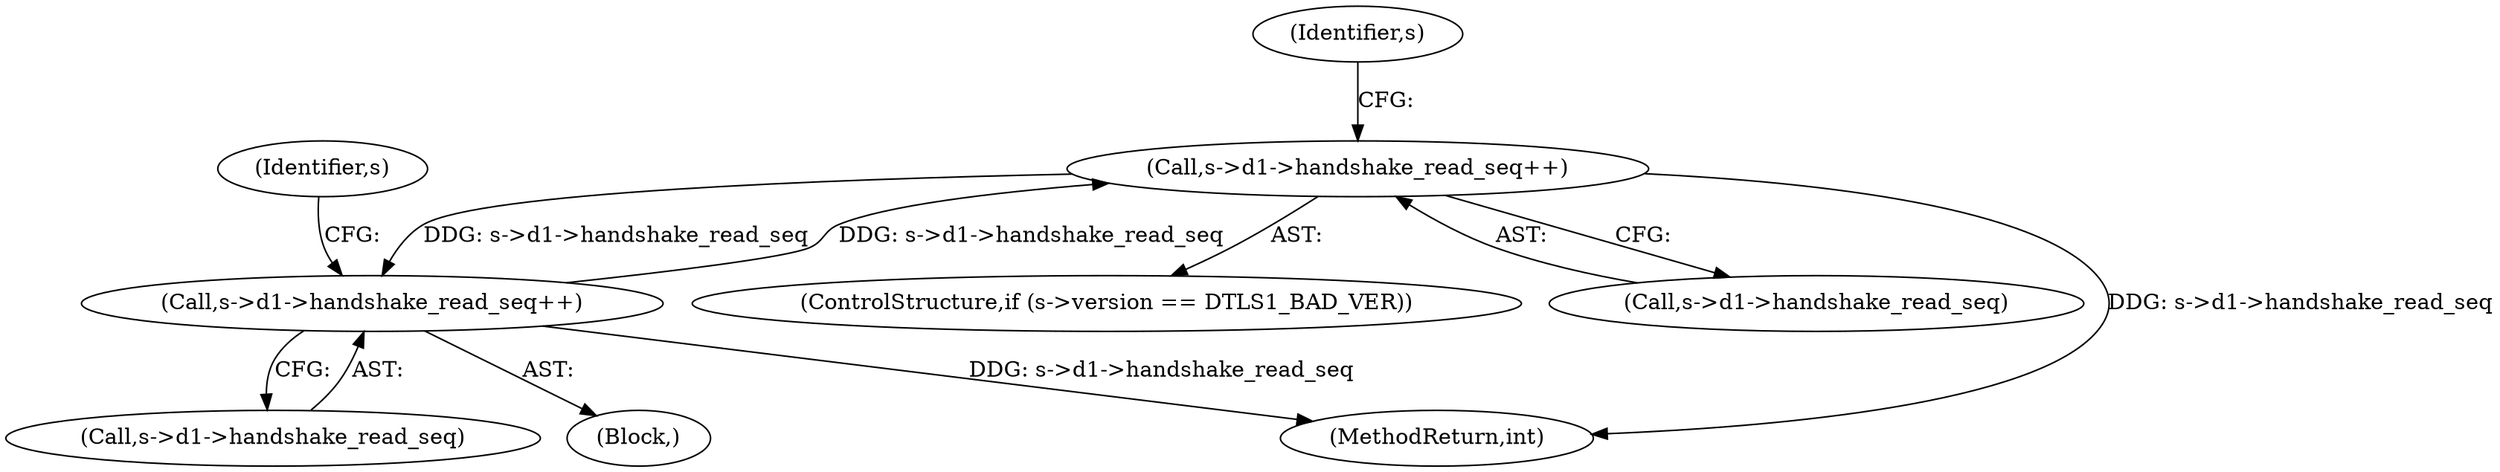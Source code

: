 digraph "0_openssl_e9bbefbf0f24c57645e7ad6a5a71ae649d18ac8e@API" {
"1001531" [label="(Call,s->d1->handshake_read_seq++)"];
"1000974" [label="(Call,s->d1->handshake_read_seq++)"];
"1001531" [label="(Call,s->d1->handshake_read_seq++)"];
"1000982" [label="(Identifier,s)"];
"1001525" [label="(ControlStructure,if (s->version == DTLS1_BAD_VER))"];
"1001531" [label="(Call,s->d1->handshake_read_seq++)"];
"1001532" [label="(Call,s->d1->handshake_read_seq)"];
"1001539" [label="(Identifier,s)"];
"1000974" [label="(Call,s->d1->handshake_read_seq++)"];
"1000973" [label="(Block,)"];
"1001819" [label="(MethodReturn,int)"];
"1000975" [label="(Call,s->d1->handshake_read_seq)"];
"1001531" -> "1001525"  [label="AST: "];
"1001531" -> "1001532"  [label="CFG: "];
"1001532" -> "1001531"  [label="AST: "];
"1001539" -> "1001531"  [label="CFG: "];
"1001531" -> "1001819"  [label="DDG: s->d1->handshake_read_seq"];
"1001531" -> "1000974"  [label="DDG: s->d1->handshake_read_seq"];
"1000974" -> "1001531"  [label="DDG: s->d1->handshake_read_seq"];
"1000974" -> "1000973"  [label="AST: "];
"1000974" -> "1000975"  [label="CFG: "];
"1000975" -> "1000974"  [label="AST: "];
"1000982" -> "1000974"  [label="CFG: "];
"1000974" -> "1001819"  [label="DDG: s->d1->handshake_read_seq"];
}
